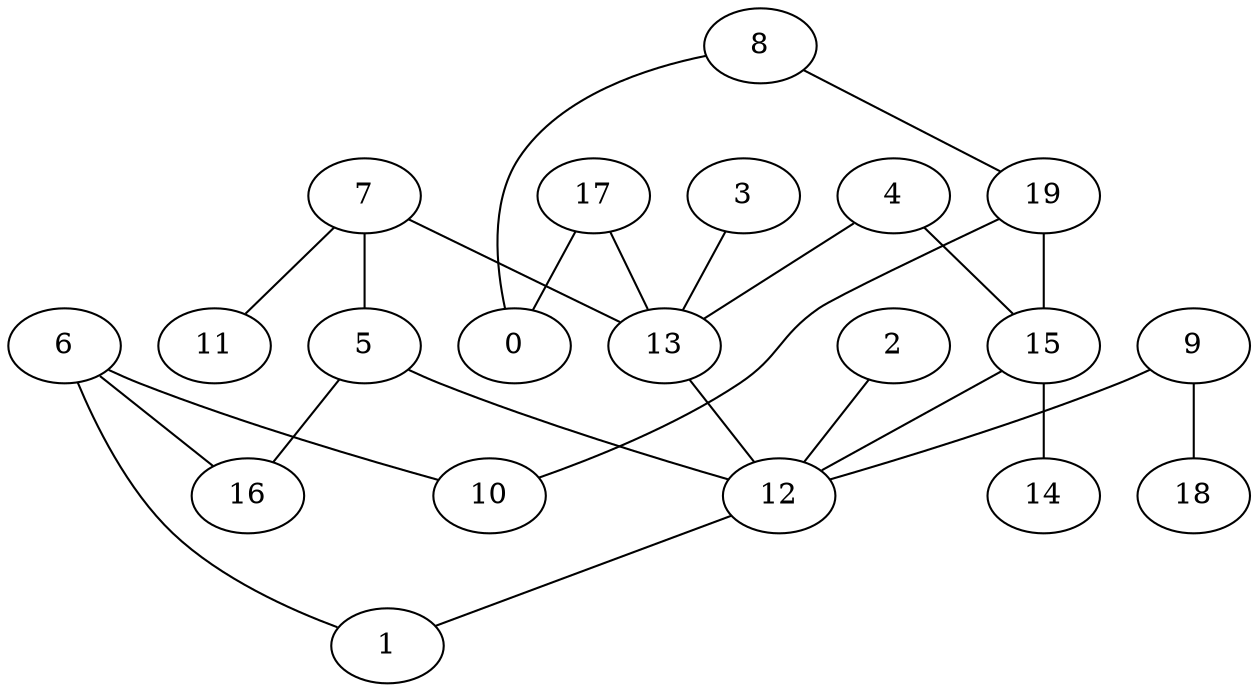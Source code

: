 digraph GG_graph {

subgraph G_graph {
edge [color = black]
"12" -> "1" [dir = none]
"15" -> "14" [dir = none]
"15" -> "12" [dir = none]
"2" -> "12" [dir = none]
"6" -> "16" [dir = none]
"19" -> "10" [dir = none]
"19" -> "15" [dir = none]
"5" -> "16" [dir = none]
"5" -> "12" [dir = none]
"17" -> "0" [dir = none]
"7" -> "13" [dir = none]
"7" -> "11" [dir = none]
"7" -> "5" [dir = none]
"8" -> "0" [dir = none]
"8" -> "19" [dir = none]
"3" -> "13" [dir = none]
"4" -> "15" [dir = none]
"9" -> "18" [dir = none]
"9" -> "12" [dir = none]
"6" -> "10" [dir = none]
"13" -> "12" [dir = none]
"4" -> "13" [dir = none]
"6" -> "1" [dir = none]
"17" -> "13" [dir = none]
}

}
